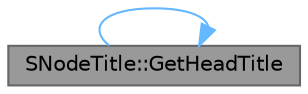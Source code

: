digraph "SNodeTitle::GetHeadTitle"
{
 // INTERACTIVE_SVG=YES
 // LATEX_PDF_SIZE
  bgcolor="transparent";
  edge [fontname=Helvetica,fontsize=10,labelfontname=Helvetica,labelfontsize=10];
  node [fontname=Helvetica,fontsize=10,shape=box,height=0.2,width=0.4];
  rankdir="LR";
  Node1 [id="Node000001",label="SNodeTitle::GetHeadTitle",height=0.2,width=0.4,color="gray40", fillcolor="grey60", style="filled", fontcolor="black",tooltip="Returns the main title for the node."];
  Node1 -> Node1 [id="edge1_Node000001_Node000001",color="steelblue1",style="solid",tooltip=" "];
}
